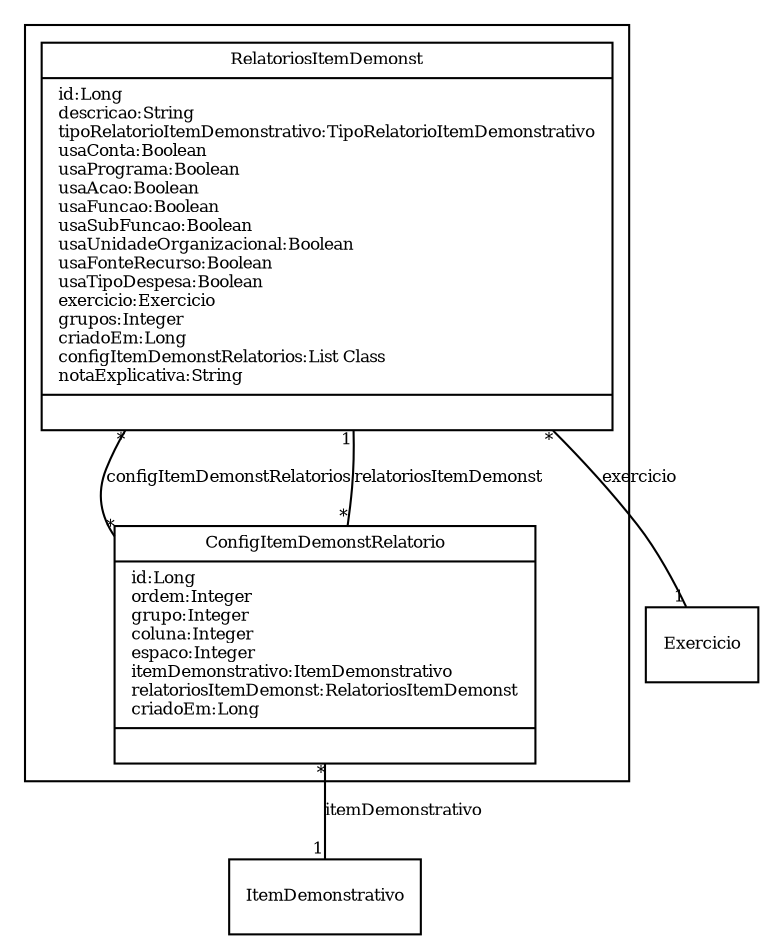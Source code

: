 digraph G{
fontname = "Times-Roman"
fontsize = 8

node [
        fontname = "Times-Roman"
        fontsize = 8
        shape = "record"
]

edge [
        fontname = "Times-Roman"
        fontsize = 8
]

subgraph clusterRELATORIOS_ITEM_DEMONSTRATIVO
{
RelatoriosItemDemonst [label = "{RelatoriosItemDemonst|id:Long\ldescricao:String\ltipoRelatorioItemDemonstrativo:TipoRelatorioItemDemonstrativo\lusaConta:Boolean\lusaPrograma:Boolean\lusaAcao:Boolean\lusaFuncao:Boolean\lusaSubFuncao:Boolean\lusaUnidadeOrganizacional:Boolean\lusaFonteRecurso:Boolean\lusaTipoDespesa:Boolean\lexercicio:Exercicio\lgrupos:Integer\lcriadoEm:Long\lconfigItemDemonstRelatorios:List Class\lnotaExplicativa:String\l|\l}"]
ConfigItemDemonstRelatorio [label = "{ConfigItemDemonstRelatorio|id:Long\lordem:Integer\lgrupo:Integer\lcoluna:Integer\lespaco:Integer\litemDemonstrativo:ItemDemonstrativo\lrelatoriosItemDemonst:RelatoriosItemDemonst\lcriadoEm:Long\l|\l}"]
}
edge [arrowhead = "none" headlabel = "1" taillabel = "*"] RelatoriosItemDemonst -> Exercicio [label = "exercicio"]
edge [arrowhead = "none" headlabel = "*" taillabel = "*"] RelatoriosItemDemonst -> ConfigItemDemonstRelatorio [label = "configItemDemonstRelatorios"]
edge [arrowhead = "none" headlabel = "1" taillabel = "*"] ConfigItemDemonstRelatorio -> ItemDemonstrativo [label = "itemDemonstrativo"]
edge [arrowhead = "none" headlabel = "1" taillabel = "*"] ConfigItemDemonstRelatorio -> RelatoriosItemDemonst [label = "relatoriosItemDemonst"]
}
